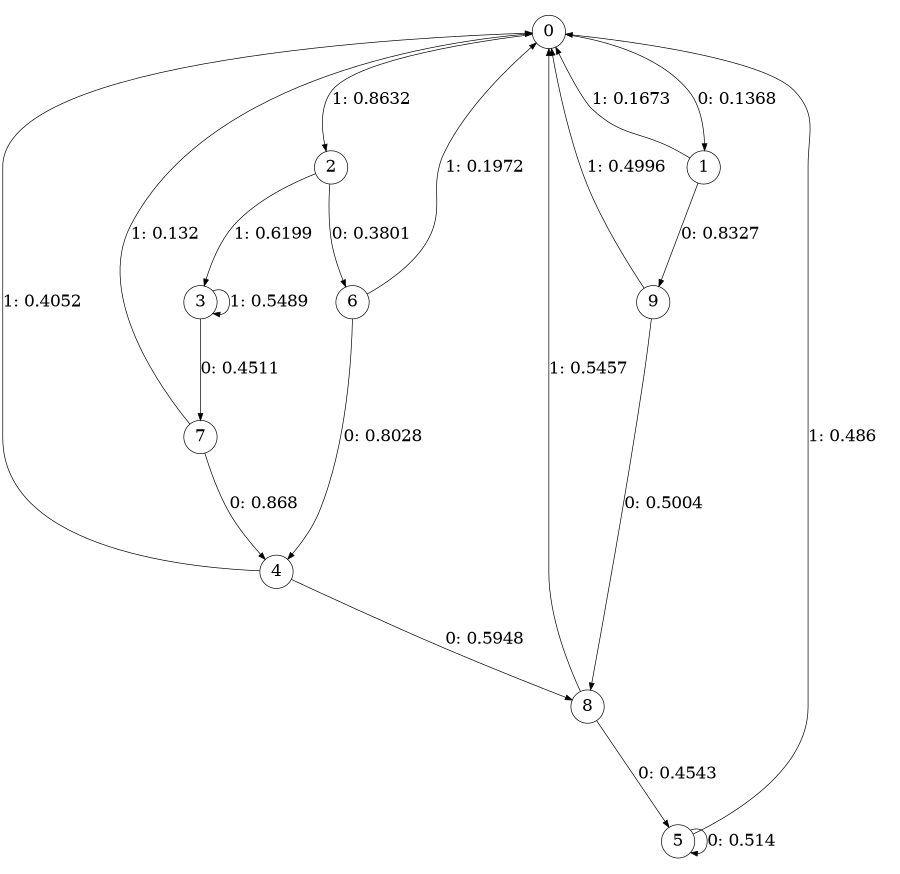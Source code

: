 digraph "ch23faceL4" {
size = "6,8.5";
ratio = "fill";
node [shape = circle];
node [fontsize = 24];
edge [fontsize = 24];
0 -> 1 [label = "0: 0.1368   "];
0 -> 2 [label = "1: 0.8632   "];
1 -> 9 [label = "0: 0.8327   "];
1 -> 0 [label = "1: 0.1673   "];
2 -> 6 [label = "0: 0.3801   "];
2 -> 3 [label = "1: 0.6199   "];
3 -> 7 [label = "0: 0.4511   "];
3 -> 3 [label = "1: 0.5489   "];
4 -> 8 [label = "0: 0.5948   "];
4 -> 0 [label = "1: 0.4052   "];
5 -> 5 [label = "0: 0.514    "];
5 -> 0 [label = "1: 0.486    "];
6 -> 4 [label = "0: 0.8028   "];
6 -> 0 [label = "1: 0.1972   "];
7 -> 4 [label = "0: 0.868    "];
7 -> 0 [label = "1: 0.132    "];
8 -> 5 [label = "0: 0.4543   "];
8 -> 0 [label = "1: 0.5457   "];
9 -> 8 [label = "0: 0.5004   "];
9 -> 0 [label = "1: 0.4996   "];
}